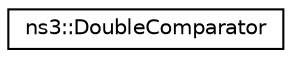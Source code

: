 digraph "Graphical Class Hierarchy"
{
 // LATEX_PDF_SIZE
  edge [fontname="Helvetica",fontsize="10",labelfontname="Helvetica",labelfontsize="10"];
  node [fontname="Helvetica",fontsize="10",shape=record];
  rankdir="LR";
  Node0 [label="ns3::DoubleComparator",height=0.2,width=0.4,color="black", fillcolor="white", style="filled",URL="$structns3_1_1_double_comparator.html",tooltip=" "];
}
